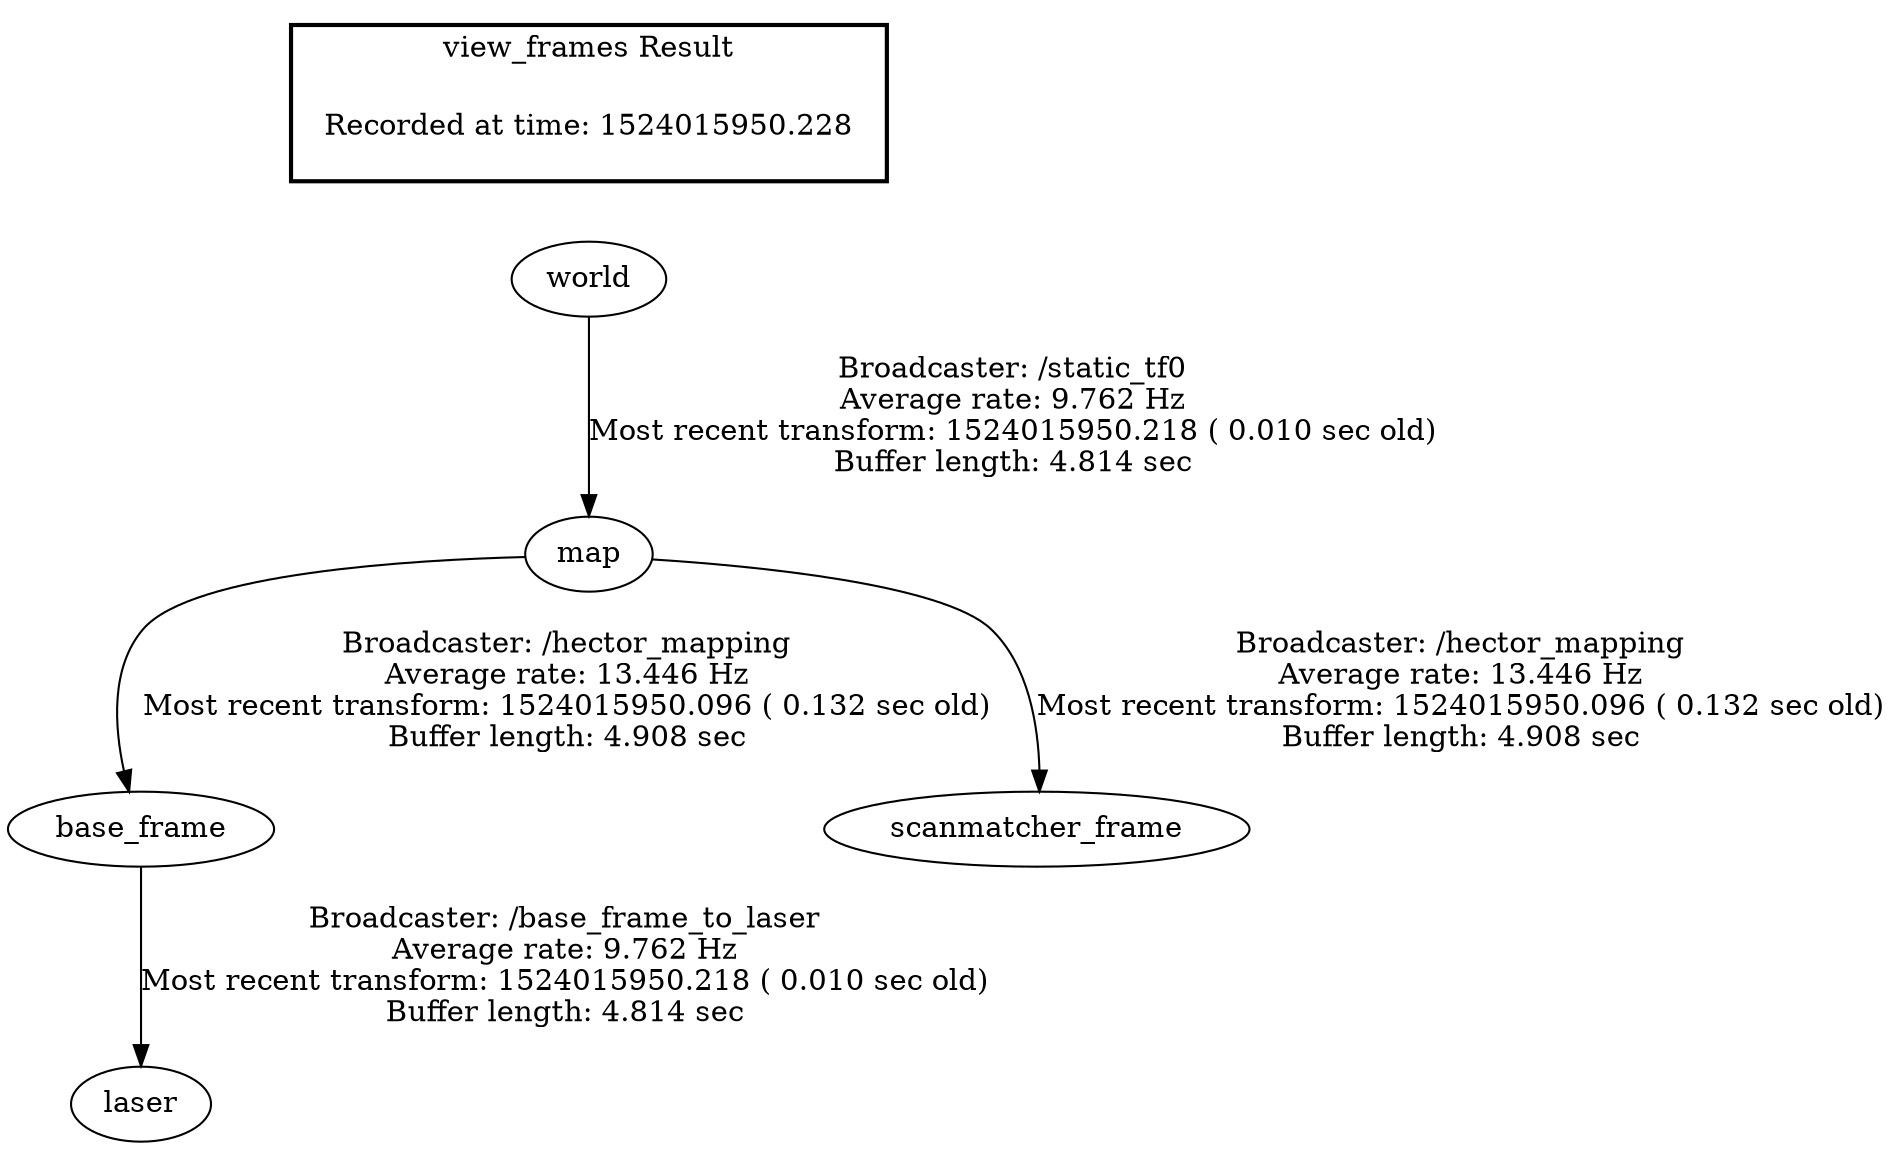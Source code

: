 digraph G {
"map" -> "base_frame"[label="Broadcaster: /hector_mapping\nAverage rate: 13.446 Hz\nMost recent transform: 1524015950.096 ( 0.132 sec old)\nBuffer length: 4.908 sec\n"];
"world" -> "map"[label="Broadcaster: /static_tf0\nAverage rate: 9.762 Hz\nMost recent transform: 1524015950.218 ( 0.010 sec old)\nBuffer length: 4.814 sec\n"];
"map" -> "scanmatcher_frame"[label="Broadcaster: /hector_mapping\nAverage rate: 13.446 Hz\nMost recent transform: 1524015950.096 ( 0.132 sec old)\nBuffer length: 4.908 sec\n"];
"base_frame" -> "laser"[label="Broadcaster: /base_frame_to_laser\nAverage rate: 9.762 Hz\nMost recent transform: 1524015950.218 ( 0.010 sec old)\nBuffer length: 4.814 sec\n"];
edge [style=invis];
 subgraph cluster_legend { style=bold; color=black; label ="view_frames Result";
"Recorded at time: 1524015950.228"[ shape=plaintext ] ;
 }->"world";
}
